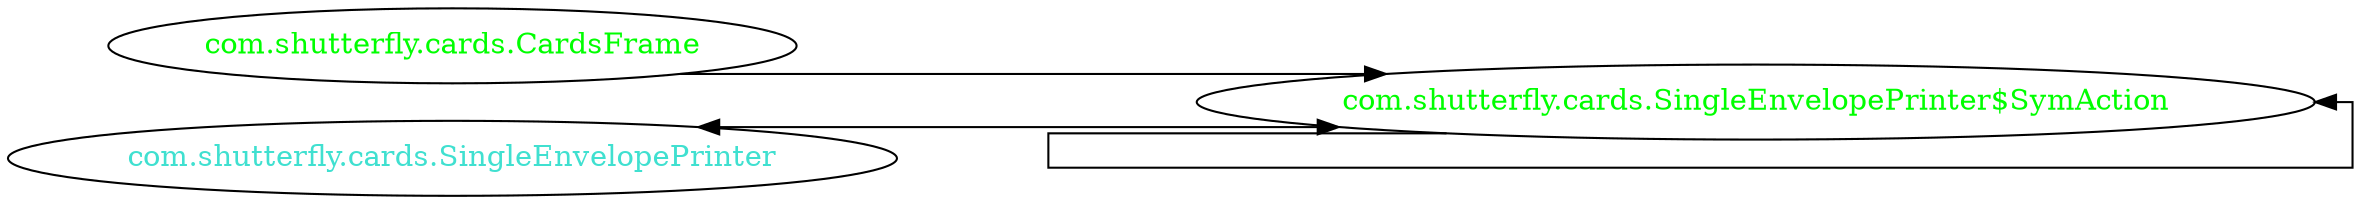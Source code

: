 digraph dependencyGraph {
 concentrate=true;
 ranksep="2.0";
 rankdir="LR"; 
 splines="ortho";
"com.shutterfly.cards.SingleEnvelopePrinter$SymAction" [fontcolor="red"];
"com.shutterfly.cards.CardsFrame" [ fontcolor="green" ];
"com.shutterfly.cards.CardsFrame"->"com.shutterfly.cards.SingleEnvelopePrinter$SymAction";
"com.shutterfly.cards.SingleEnvelopePrinter$SymAction" [ fontcolor="green" ];
"com.shutterfly.cards.SingleEnvelopePrinter$SymAction"->"com.shutterfly.cards.SingleEnvelopePrinter$SymAction";
"com.shutterfly.cards.SingleEnvelopePrinter" [ fontcolor="turquoise" ];
"com.shutterfly.cards.SingleEnvelopePrinter"->"com.shutterfly.cards.SingleEnvelopePrinter$SymAction" [dir=both];
}